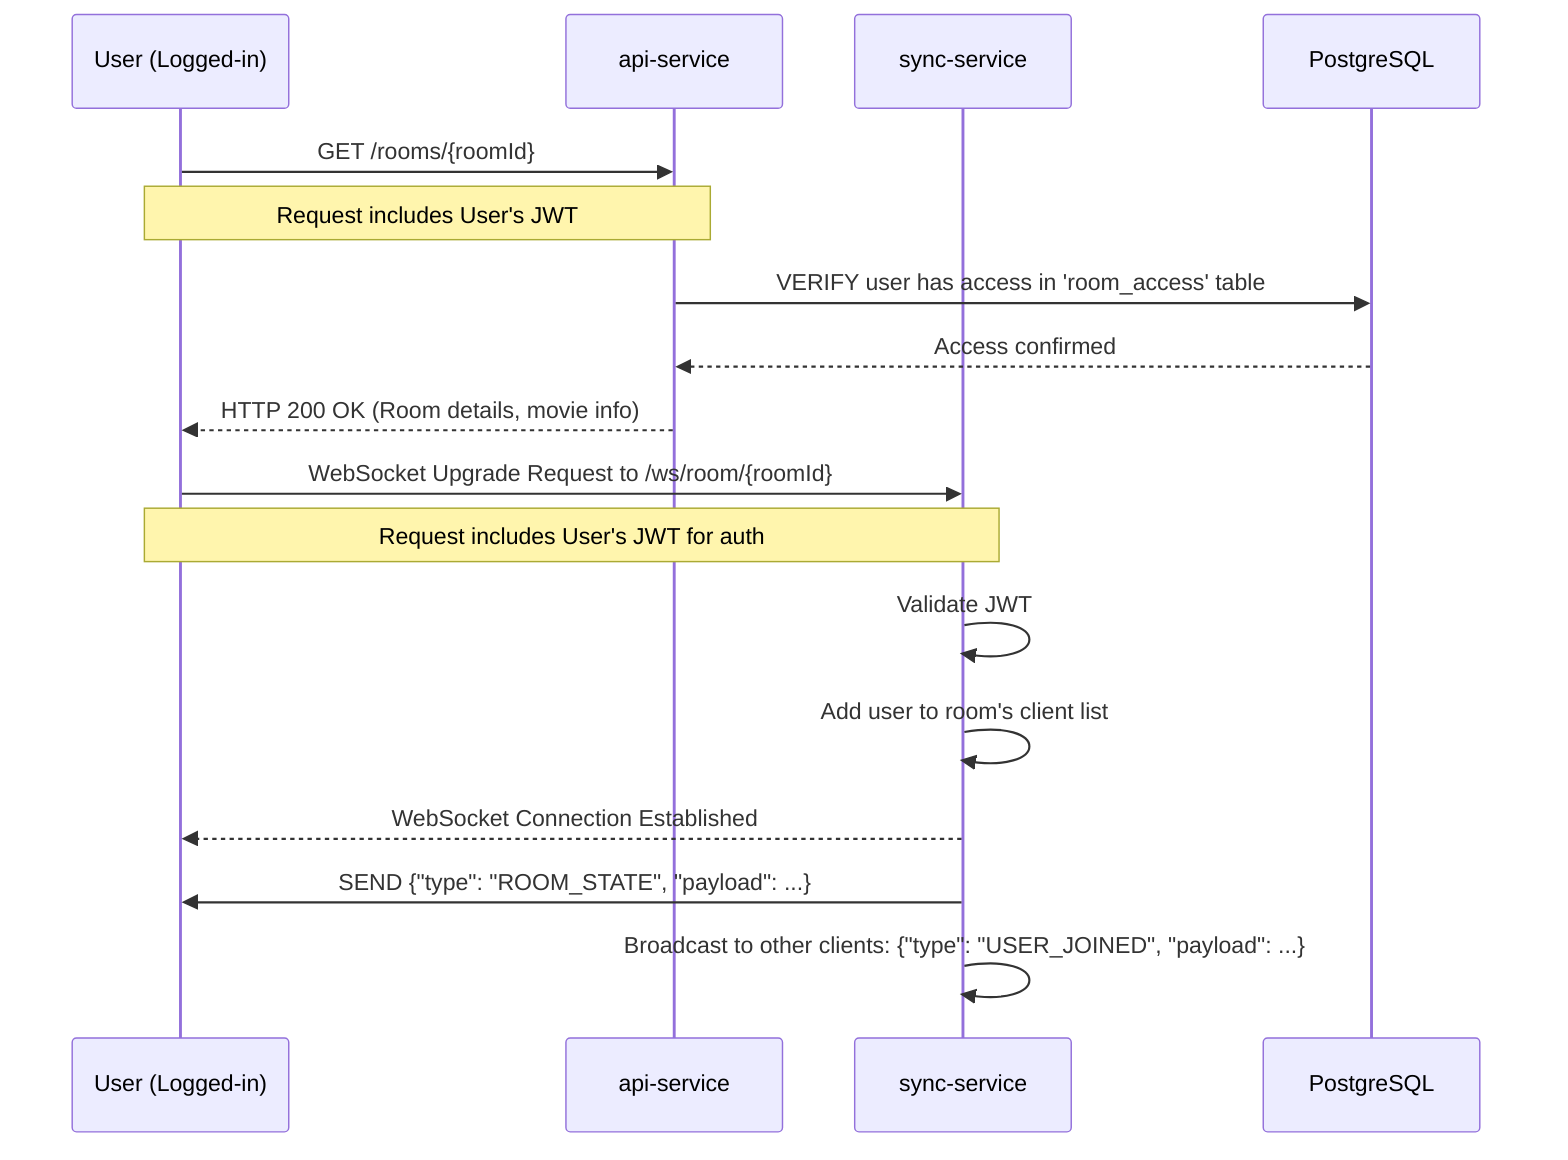 sequenceDiagram
    participant U as User (Logged-in)
    participant API as api-service
    participant Sync as sync-service
    participant DB as PostgreSQL

    U->>API: GET /rooms/{roomId}
    Note over U, API: Request includes User's JWT
    API->>DB: VERIFY user has access in 'room_access' table
    DB-->>API: Access confirmed
    API-->>U: HTTP 200 OK (Room details, movie info)

    U->>Sync: WebSocket Upgrade Request to /ws/room/{roomId}
    Note over U, Sync: Request includes User's JWT for auth
    Sync->>Sync: Validate JWT
    Sync->>Sync: Add user to room's client list
    Sync-->>U: WebSocket Connection Established
    Sync->>U: SEND {"type": "ROOM_STATE", "payload": ...}
    Sync->>Sync: Broadcast to other clients: {"type": "USER_JOINED", "payload": ...}